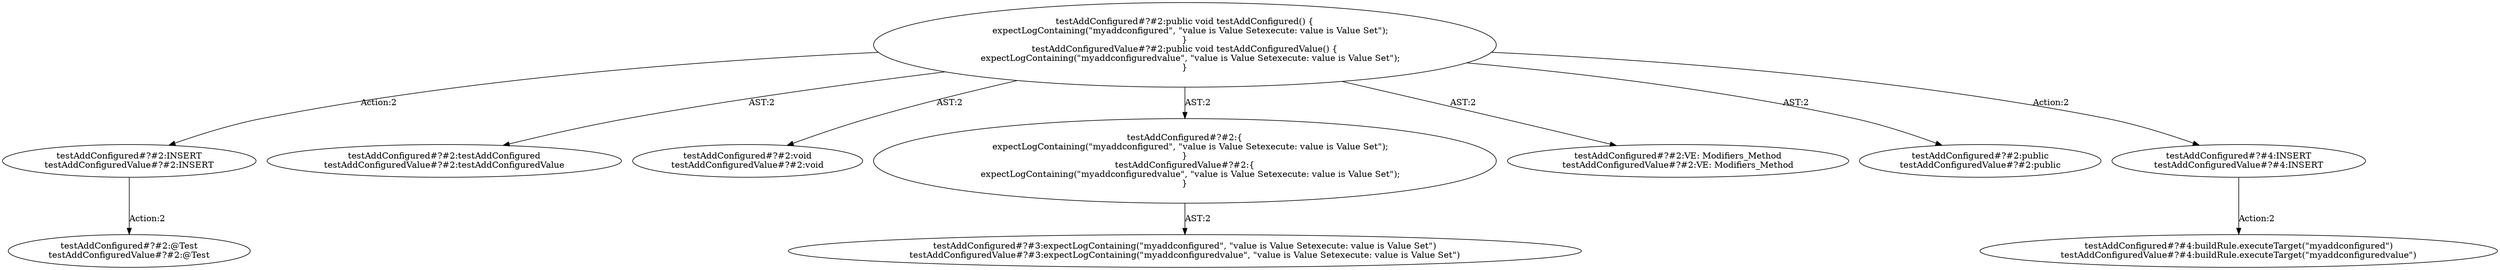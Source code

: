 digraph "Pattern" {
0 [label="testAddConfigured#?#2:INSERT
testAddConfiguredValue#?#2:INSERT" shape=ellipse]
1 [label="testAddConfigured#?#2:public void testAddConfigured() \{
    expectLogContaining(\"myaddconfigured\", \"value is Value Setexecute: value is Value Set\");
\}
testAddConfiguredValue#?#2:public void testAddConfiguredValue() \{
    expectLogContaining(\"myaddconfiguredvalue\", \"value is Value Setexecute: value is Value Set\");
\}" shape=ellipse]
2 [label="testAddConfigured#?#2:testAddConfigured
testAddConfiguredValue#?#2:testAddConfiguredValue" shape=ellipse]
3 [label="testAddConfigured#?#2:void
testAddConfiguredValue#?#2:void" shape=ellipse]
4 [label="testAddConfigured#?#2:\{
    expectLogContaining(\"myaddconfigured\", \"value is Value Setexecute: value is Value Set\");
\}
testAddConfiguredValue#?#2:\{
    expectLogContaining(\"myaddconfiguredvalue\", \"value is Value Setexecute: value is Value Set\");
\}" shape=ellipse]
5 [label="testAddConfigured#?#3:expectLogContaining(\"myaddconfigured\", \"value is Value Setexecute: value is Value Set\")
testAddConfiguredValue#?#3:expectLogContaining(\"myaddconfiguredvalue\", \"value is Value Setexecute: value is Value Set\")" shape=ellipse]
6 [label="testAddConfigured#?#2:VE: Modifiers_Method
testAddConfiguredValue#?#2:VE: Modifiers_Method" shape=ellipse]
7 [label="testAddConfigured#?#2:public
testAddConfiguredValue#?#2:public" shape=ellipse]
8 [label="testAddConfigured#?#4:INSERT
testAddConfiguredValue#?#4:INSERT" shape=ellipse]
9 [label="testAddConfigured#?#4:buildRule.executeTarget(\"myaddconfigured\")
testAddConfiguredValue#?#4:buildRule.executeTarget(\"myaddconfiguredvalue\")" shape=ellipse]
10 [label="testAddConfigured#?#2:@Test
testAddConfiguredValue#?#2:@Test" shape=ellipse]
0 -> 10 [label="Action:2"];
1 -> 0 [label="Action:2"];
1 -> 2 [label="AST:2"];
1 -> 3 [label="AST:2"];
1 -> 4 [label="AST:2"];
1 -> 6 [label="AST:2"];
1 -> 7 [label="AST:2"];
1 -> 8 [label="Action:2"];
4 -> 5 [label="AST:2"];
8 -> 9 [label="Action:2"];
}
